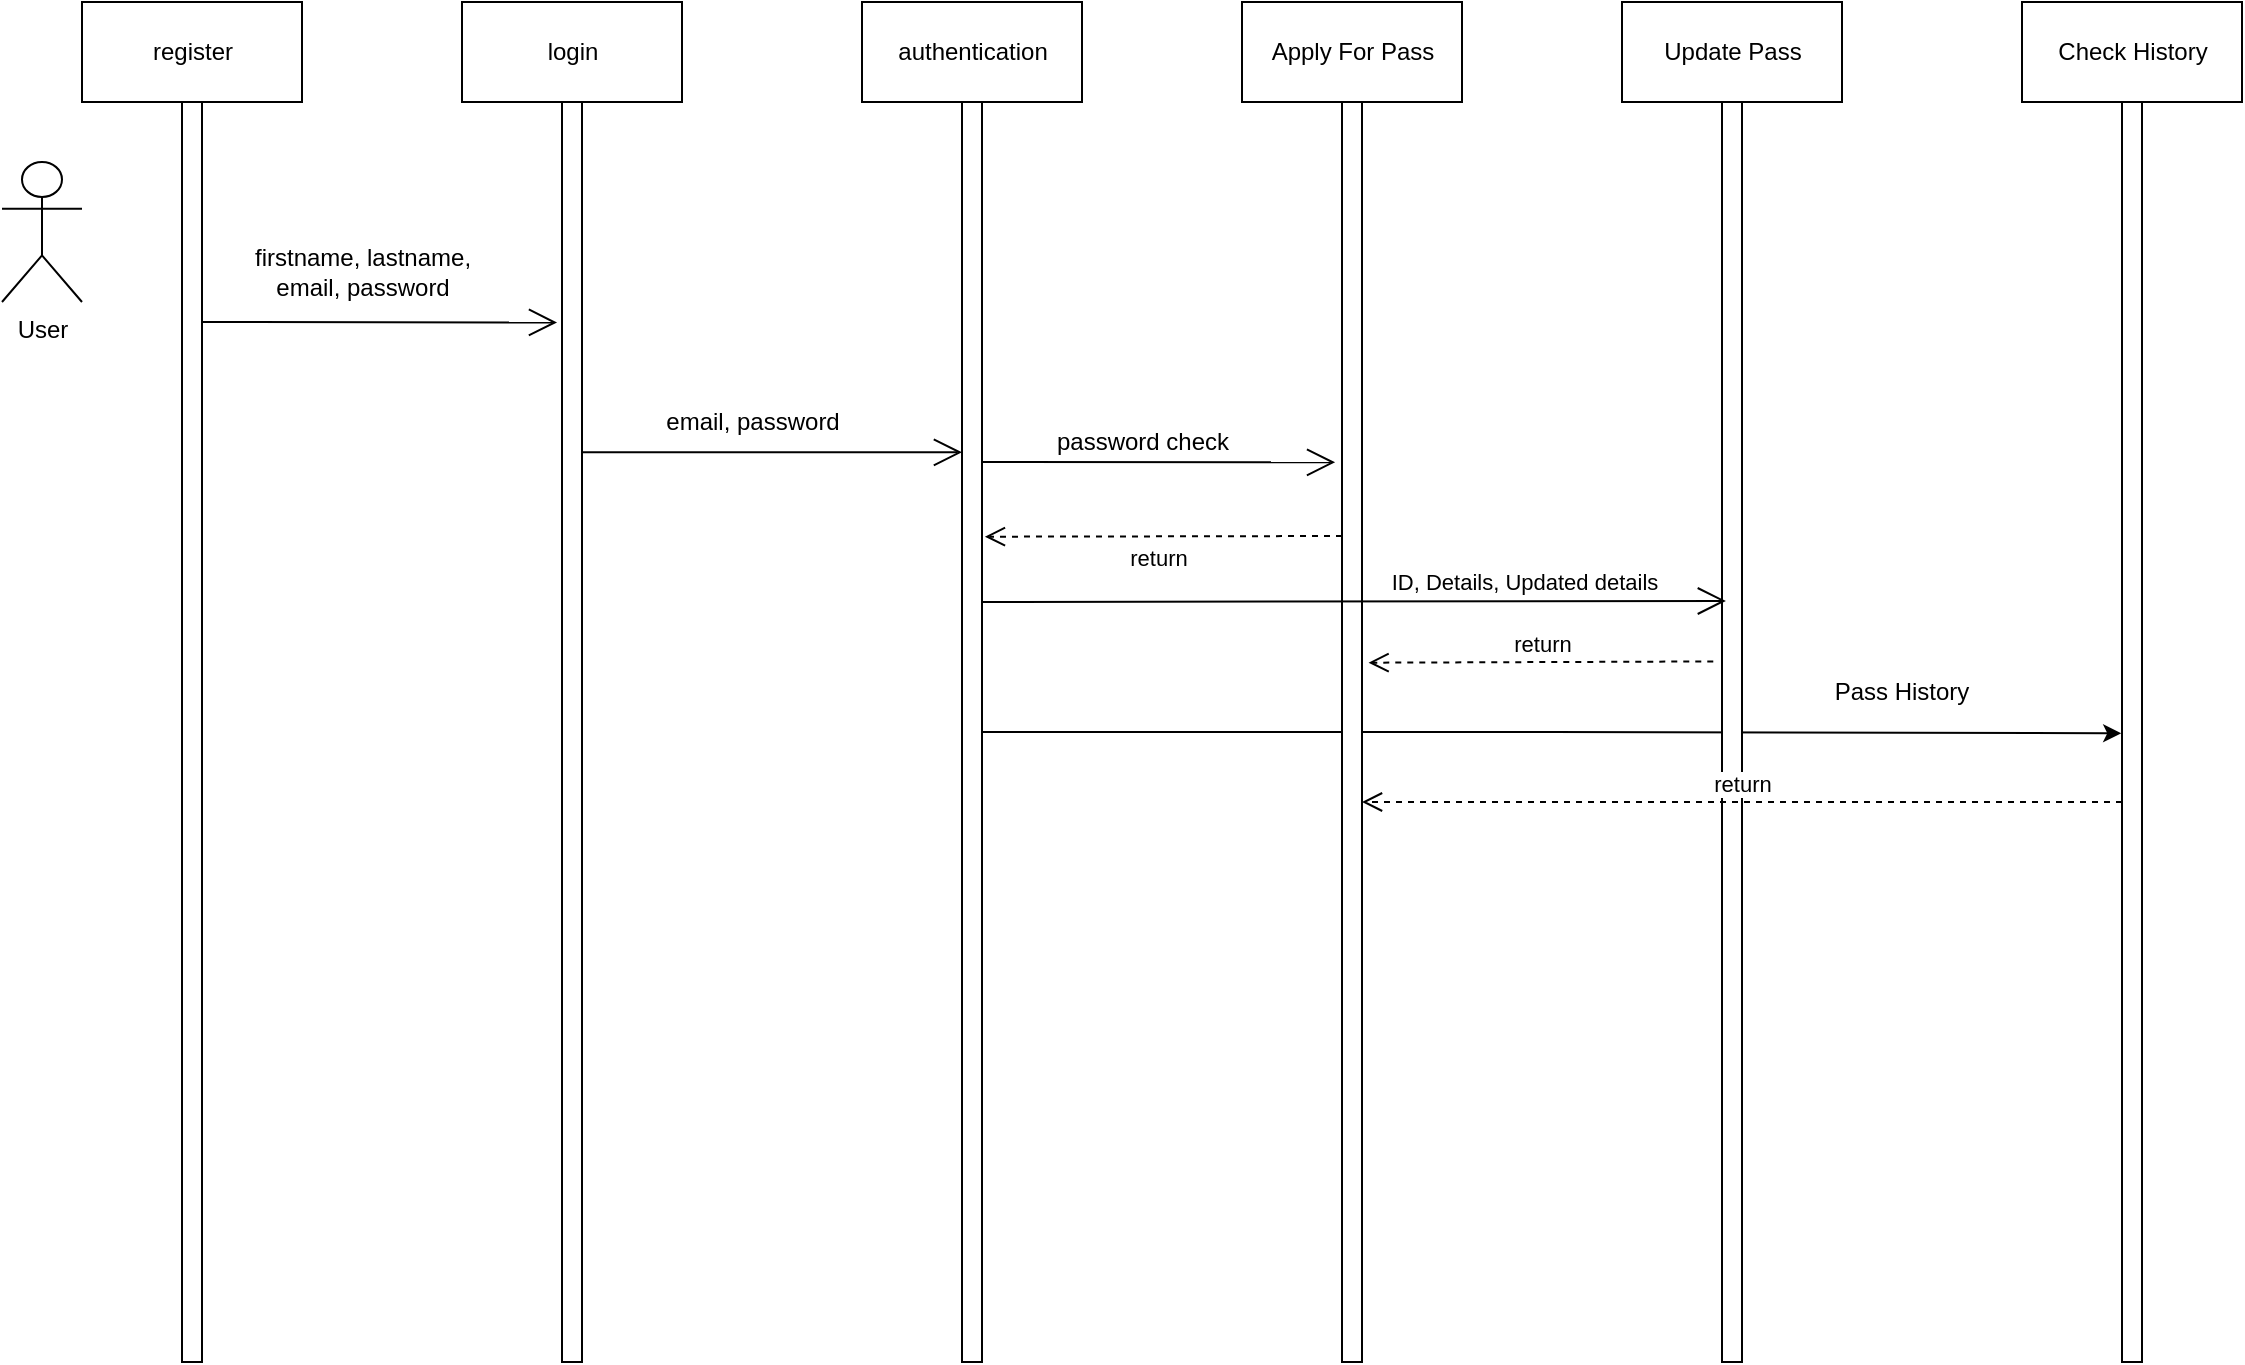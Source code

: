 <mxfile version="16.5.1" type="device"><diagram name="Page-1" id="13e1069c-82ec-6db2-03f1-153e76fe0fe0"><mxGraphModel dx="1887" dy="1200" grid="1" gridSize="10" guides="1" tooltips="1" connect="1" arrows="1" fold="1" page="1" pageScale="1" pageWidth="1100" pageHeight="850" background="none" math="0" shadow="0"><root><mxCell id="0"/><mxCell id="1" parent="0"/><mxCell id="AshPJU37OQIJtOViBh0h-1" value="register" style="html=1;" parent="1" vertex="1"><mxGeometry x="80" y="80" width="110" height="50" as="geometry"/></mxCell><mxCell id="AshPJU37OQIJtOViBh0h-4" value="" style="html=1;points=[];perimeter=orthogonalPerimeter;" parent="1" vertex="1"><mxGeometry x="130" y="130" width="10" height="630" as="geometry"/></mxCell><mxCell id="AshPJU37OQIJtOViBh0h-5" value="login" style="html=1;" parent="1" vertex="1"><mxGeometry x="270" y="80" width="110" height="50" as="geometry"/></mxCell><mxCell id="AshPJU37OQIJtOViBh0h-6" value="" style="html=1;points=[];perimeter=orthogonalPerimeter;" parent="1" vertex="1"><mxGeometry x="320" y="130" width="10" height="630" as="geometry"/></mxCell><mxCell id="AshPJU37OQIJtOViBh0h-7" value="authentication" style="html=1;" parent="1" vertex="1"><mxGeometry x="470" y="80" width="110" height="50" as="geometry"/></mxCell><mxCell id="eNnRXVl8L_yyPx--4itf-2" style="edgeStyle=orthogonalEdgeStyle;rounded=0;orthogonalLoop=1;jettySize=auto;html=1;entryX=-0.04;entryY=0.501;entryDx=0;entryDy=0;entryPerimeter=0;" parent="1" source="AshPJU37OQIJtOViBh0h-8" target="AshPJU37OQIJtOViBh0h-20" edge="1"><mxGeometry relative="1" as="geometry"/></mxCell><mxCell id="AshPJU37OQIJtOViBh0h-8" value="" style="html=1;points=[];perimeter=orthogonalPerimeter;" parent="1" vertex="1"><mxGeometry x="520" y="130" width="10" height="630" as="geometry"/></mxCell><mxCell id="AshPJU37OQIJtOViBh0h-15" value="Apply For Pass" style="html=1;" parent="1" vertex="1"><mxGeometry x="660" y="80" width="110" height="50" as="geometry"/></mxCell><mxCell id="AshPJU37OQIJtOViBh0h-16" value="" style="html=1;points=[];perimeter=orthogonalPerimeter;" parent="1" vertex="1"><mxGeometry x="710" y="130" width="10" height="630" as="geometry"/></mxCell><mxCell id="AshPJU37OQIJtOViBh0h-17" value="Update Pass" style="html=1;" parent="1" vertex="1"><mxGeometry x="850" y="80" width="110" height="50" as="geometry"/></mxCell><mxCell id="AshPJU37OQIJtOViBh0h-18" value="" style="html=1;points=[];perimeter=orthogonalPerimeter;" parent="1" vertex="1"><mxGeometry x="900" y="130" width="10" height="630" as="geometry"/></mxCell><mxCell id="AshPJU37OQIJtOViBh0h-19" value="Check History" style="html=1;" parent="1" vertex="1"><mxGeometry x="1050" y="80" width="110" height="50" as="geometry"/></mxCell><mxCell id="AshPJU37OQIJtOViBh0h-20" value="" style="html=1;points=[];perimeter=orthogonalPerimeter;" parent="1" vertex="1"><mxGeometry x="1100" y="130" width="10" height="630" as="geometry"/></mxCell><mxCell id="AshPJU37OQIJtOViBh0h-178" value="" style="endArrow=open;endFill=1;endSize=12;html=1;rounded=0;entryX=-0.248;entryY=0.175;entryDx=0;entryDy=0;entryPerimeter=0;" parent="1" target="AshPJU37OQIJtOViBh0h-6" edge="1"><mxGeometry width="160" relative="1" as="geometry"><mxPoint x="140" y="240" as="sourcePoint"/><mxPoint x="300" y="240" as="targetPoint"/></mxGeometry></mxCell><mxCell id="AshPJU37OQIJtOViBh0h-179" value="firstname, lastname, &lt;br&gt;email, password" style="text;html=1;align=center;verticalAlign=middle;resizable=0;points=[];autosize=1;strokeColor=none;fillColor=none;" parent="1" vertex="1"><mxGeometry x="160" y="200" width="120" height="30" as="geometry"/></mxCell><mxCell id="AshPJU37OQIJtOViBh0h-180" value="" style="endArrow=open;endFill=1;endSize=12;html=1;rounded=0;exitX=1.032;exitY=0.278;exitDx=0;exitDy=0;exitPerimeter=0;" parent="1" source="AshPJU37OQIJtOViBh0h-6" target="AshPJU37OQIJtOViBh0h-8" edge="1"><mxGeometry width="160" relative="1" as="geometry"><mxPoint x="330" y="260" as="sourcePoint"/><mxPoint x="490" y="260" as="targetPoint"/></mxGeometry></mxCell><mxCell id="AshPJU37OQIJtOViBh0h-185" value="" style="endArrow=open;endFill=1;endSize=12;html=1;rounded=0;entryX=-0.344;entryY=0.286;entryDx=0;entryDy=0;entryPerimeter=0;" parent="1" target="AshPJU37OQIJtOViBh0h-16" edge="1"><mxGeometry width="160" relative="1" as="geometry"><mxPoint x="530" y="310" as="sourcePoint"/><mxPoint x="690" y="310" as="targetPoint"/></mxGeometry></mxCell><mxCell id="AshPJU37OQIJtOViBh0h-187" value="" style="endArrow=open;endFill=1;endSize=12;html=1;rounded=0;entryX=0.195;entryY=0.396;entryDx=0;entryDy=0;entryPerimeter=0;" parent="1" target="AshPJU37OQIJtOViBh0h-18" edge="1"><mxGeometry width="160" relative="1" as="geometry"><mxPoint x="530" y="380" as="sourcePoint"/><mxPoint x="690" y="380" as="targetPoint"/></mxGeometry></mxCell><mxCell id="AshPJU37OQIJtOViBh0h-190" value="ID, Details, Updated details" style="edgeLabel;html=1;align=center;verticalAlign=middle;resizable=0;points=[];" parent="AshPJU37OQIJtOViBh0h-187" vertex="1" connectable="0"><mxGeometry x="-0.415" y="7" relative="1" as="geometry"><mxPoint x="162" y="-3" as="offset"/></mxGeometry></mxCell><mxCell id="AshPJU37OQIJtOViBh0h-188" value="email, password" style="text;html=1;align=center;verticalAlign=middle;resizable=0;points=[];autosize=1;strokeColor=none;fillColor=none;" parent="1" vertex="1"><mxGeometry x="365" y="280" width="100" height="20" as="geometry"/></mxCell><mxCell id="AshPJU37OQIJtOViBh0h-189" value="password check" style="text;html=1;align=center;verticalAlign=middle;resizable=0;points=[];autosize=1;strokeColor=none;fillColor=none;" parent="1" vertex="1"><mxGeometry x="560" y="290" width="100" height="20" as="geometry"/></mxCell><mxCell id="eNnRXVl8L_yyPx--4itf-3" value="Pass History" style="text;html=1;strokeColor=none;fillColor=none;align=center;verticalAlign=middle;whiteSpace=wrap;rounded=0;" parent="1" vertex="1"><mxGeometry x="930" y="410" width="120" height="30" as="geometry"/></mxCell><mxCell id="eNnRXVl8L_yyPx--4itf-24" value="return" style="html=1;verticalAlign=bottom;endArrow=open;dashed=1;endSize=8;rounded=0;entryX=1.145;entryY=0.345;entryDx=0;entryDy=0;entryPerimeter=0;" parent="1" target="AshPJU37OQIJtOViBh0h-8" edge="1"><mxGeometry x="0.03" y="20" relative="1" as="geometry"><mxPoint x="710" y="347" as="sourcePoint"/><mxPoint x="630" y="340" as="targetPoint"/><mxPoint as="offset"/></mxGeometry></mxCell><mxCell id="eNnRXVl8L_yyPx--4itf-25" value="return" style="html=1;verticalAlign=bottom;endArrow=open;dashed=1;endSize=8;rounded=0;entryX=1.327;entryY=0.445;entryDx=0;entryDy=0;entryPerimeter=0;exitX=-0.436;exitY=0.444;exitDx=0;exitDy=0;exitPerimeter=0;" parent="1" source="AshPJU37OQIJtOViBh0h-18" target="AshPJU37OQIJtOViBh0h-16" edge="1"><mxGeometry relative="1" as="geometry"><mxPoint x="890" y="410" as="sourcePoint"/><mxPoint x="810" y="410" as="targetPoint"/></mxGeometry></mxCell><mxCell id="eNnRXVl8L_yyPx--4itf-26" value="return" style="html=1;verticalAlign=bottom;endArrow=open;dashed=1;endSize=8;rounded=0;" parent="1" edge="1"><mxGeometry relative="1" as="geometry"><mxPoint x="1100" y="480" as="sourcePoint"/><mxPoint x="720" y="480" as="targetPoint"/></mxGeometry></mxCell><mxCell id="CoYy0OFmu1QtJl6sZSWh-1" value="User" style="shape=umlActor;verticalLabelPosition=bottom;verticalAlign=top;html=1;" parent="1" vertex="1"><mxGeometry x="40" y="160" width="40" height="70" as="geometry"/></mxCell></root></mxGraphModel></diagram></mxfile>